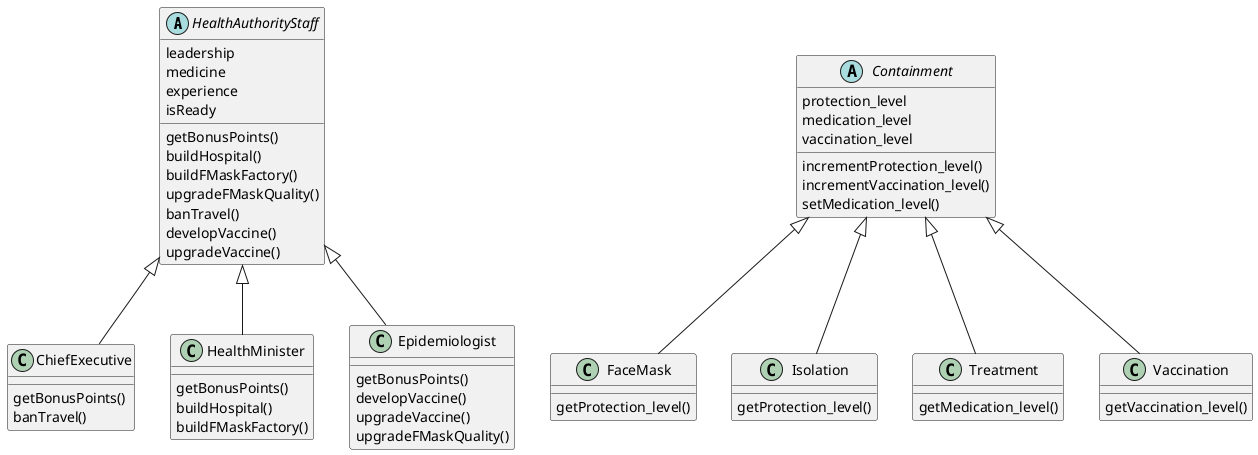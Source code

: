 @startuml
'https://plantuml.com/class-diagram

abstract class HealthAuthorityStaff{
leadership
medicine
experience
isReady

getBonusPoints()
buildHospital()
buildFMaskFactory()
upgradeFMaskQuality()
banTravel()
developVaccine()
upgradeVaccine()
}

class ChiefExecutive{
getBonusPoints()
banTravel()
}
class HealthMinister{
getBonusPoints()
buildHospital()
buildFMaskFactory()
}
class Epidemiologist{
getBonusPoints()
developVaccine()
upgradeVaccine()
upgradeFMaskQuality()
}
HealthAuthorityStaff <|-- ChiefExecutive
HealthAuthorityStaff <|-- HealthMinister
HealthAuthorityStaff <|-- Epidemiologist

abstract class Containment{
protection_level
medication_level
vaccination_level
incrementProtection_level()
incrementVaccination_level()
setMedication_level()
}
class FaceMask{
getProtection_level()
}
class Isolation{
getProtection_level()
}
class Treatment{
getMedication_level()
}
class Vaccination{
getVaccination_level()
}
Containment <|-- FaceMask
Containment <|-- Isolation
Containment <|-- Treatment
Containment <|-- Vaccination
@enduml